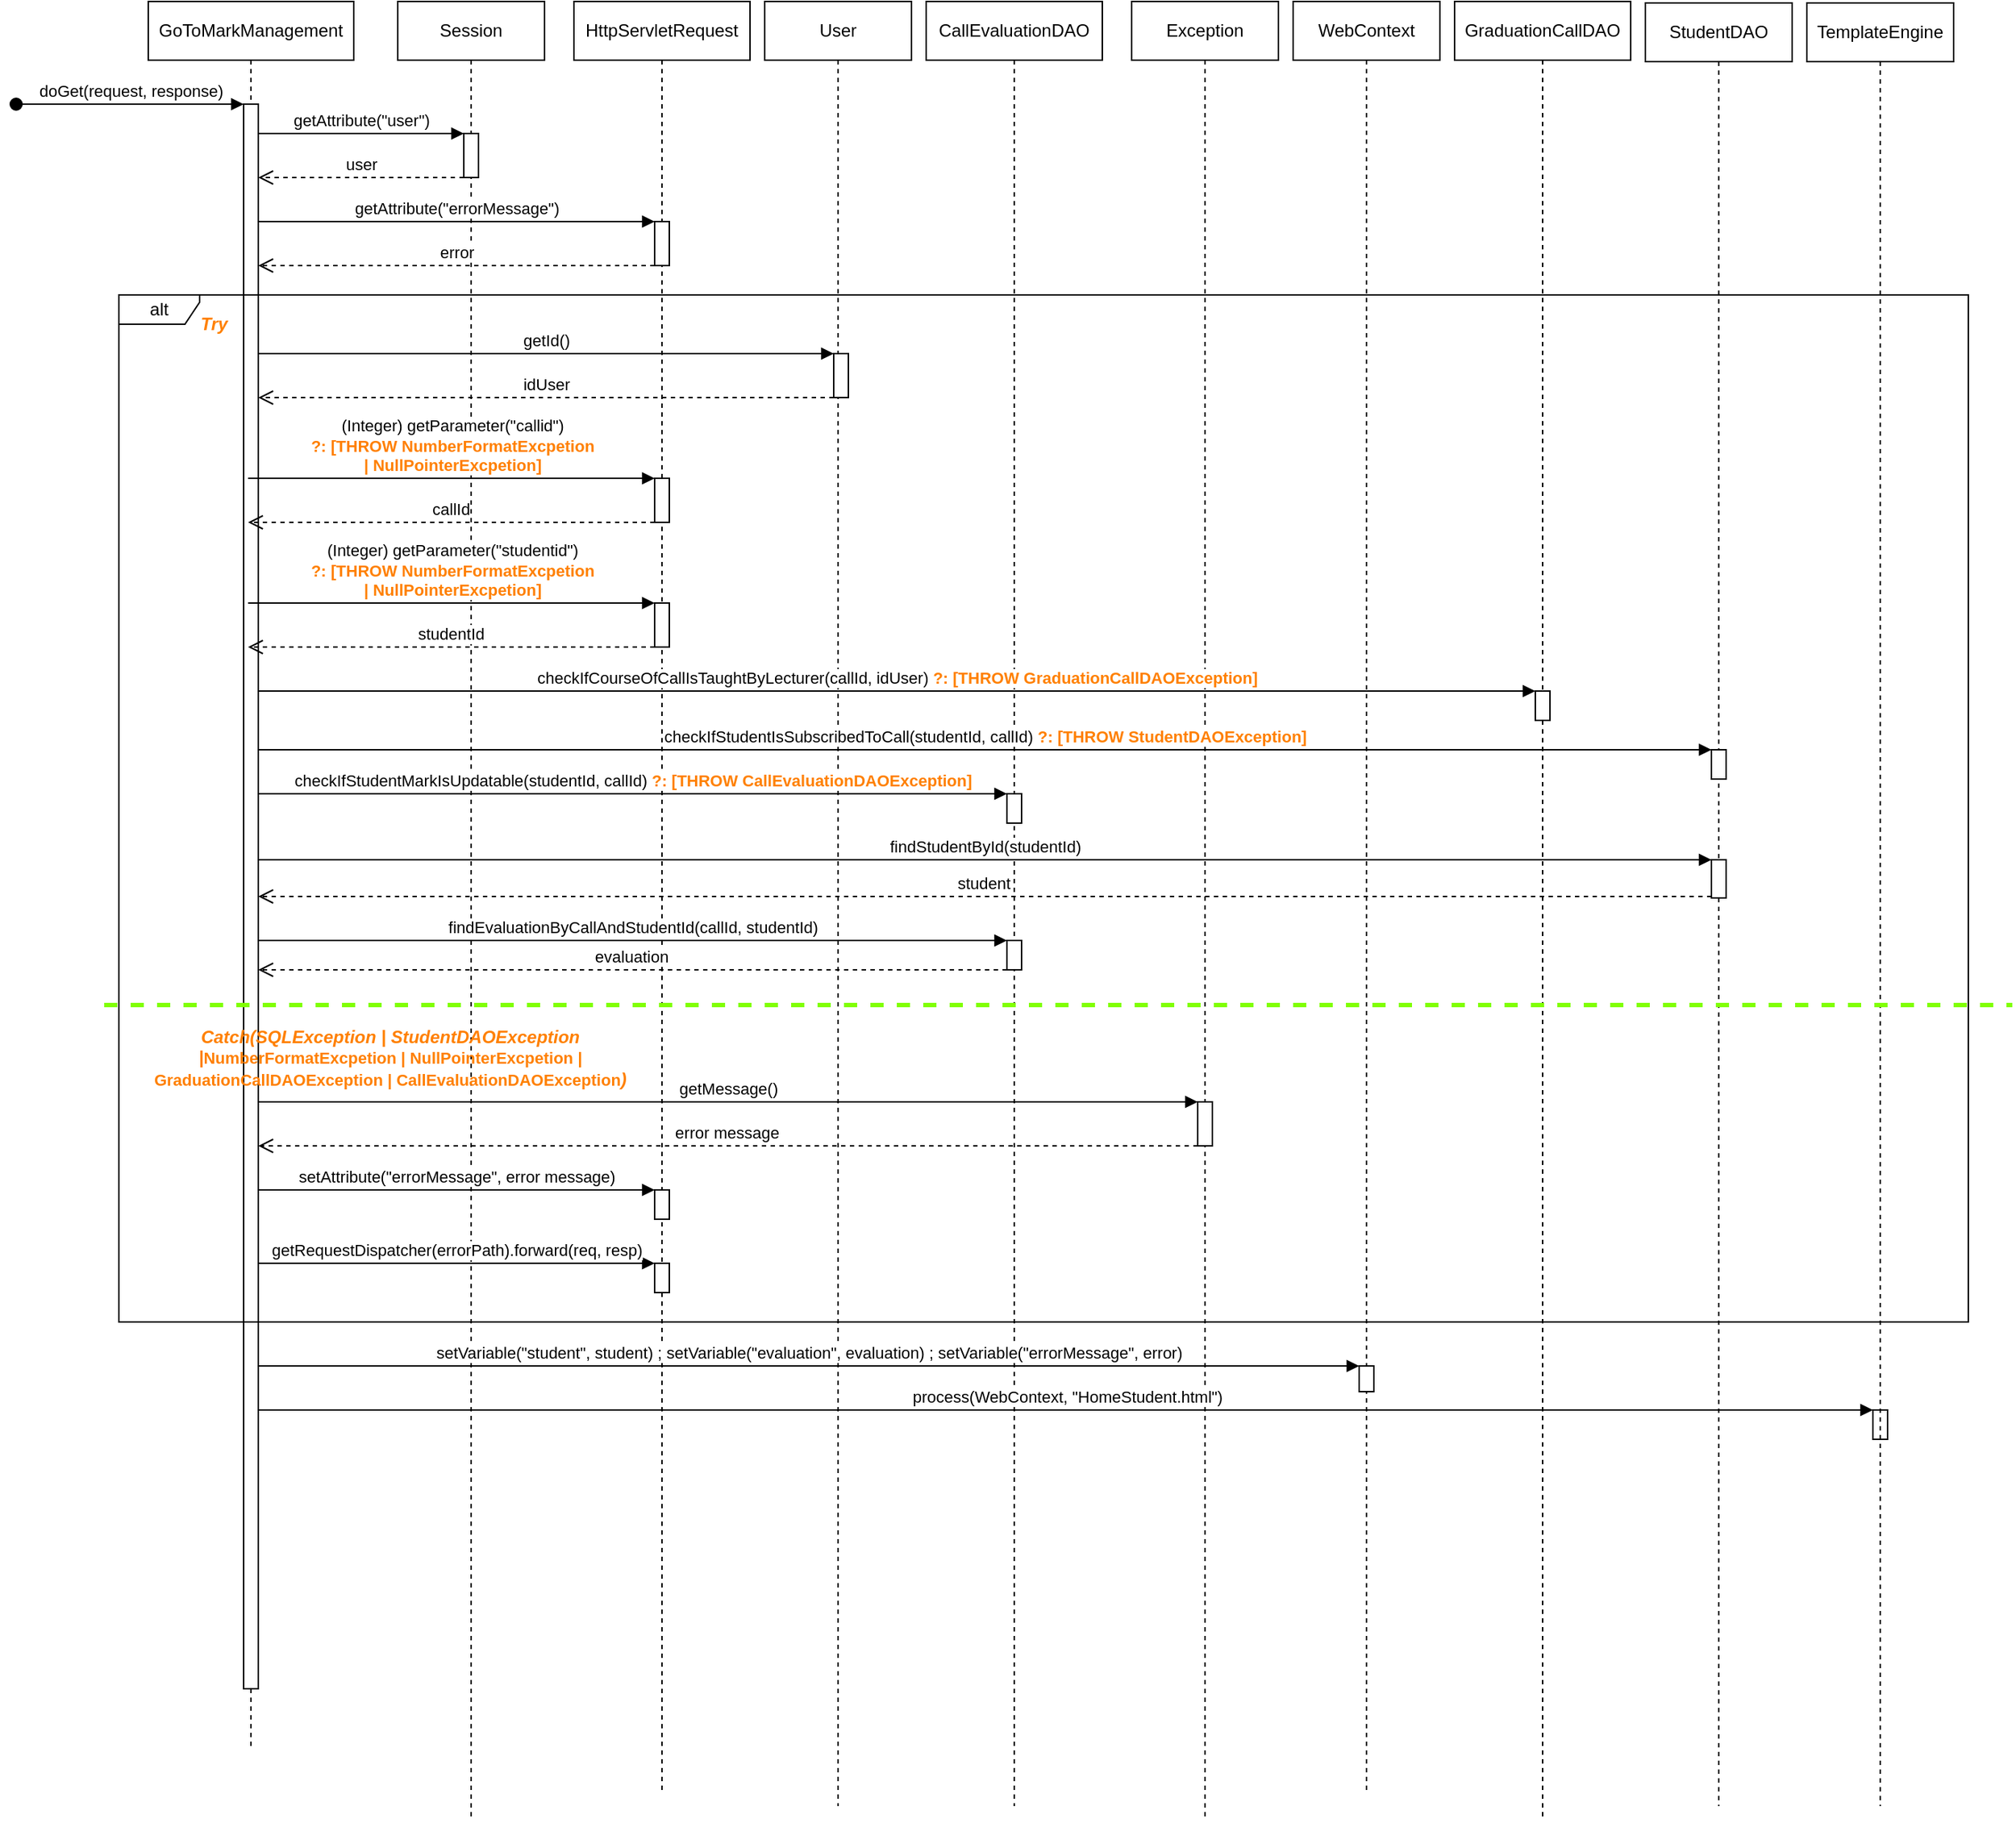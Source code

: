 <mxfile version="21.3.7" type="device">
  <diagram name="Page-1" id="2YBvvXClWsGukQMizWep">
    <mxGraphModel dx="1424" dy="1508" grid="1" gridSize="10" guides="1" tooltips="1" connect="1" arrows="1" fold="1" page="1" pageScale="1" pageWidth="850" pageHeight="1100" math="0" shadow="0">
      <root>
        <mxCell id="0" />
        <mxCell id="1" parent="0" />
        <mxCell id="IqrVllIv2yJcSSQRdT5F-1" value="GoToMarkManagement" style="shape=umlLifeline;perimeter=lifelinePerimeter;whiteSpace=wrap;html=1;container=0;dropTarget=0;collapsible=0;recursiveResize=0;outlineConnect=0;portConstraint=eastwest;newEdgeStyle={&quot;edgeStyle&quot;:&quot;elbowEdgeStyle&quot;,&quot;elbow&quot;:&quot;vertical&quot;,&quot;curved&quot;:0,&quot;rounded&quot;:0};" vertex="1" parent="1">
          <mxGeometry x="290" y="210" width="140" height="1190" as="geometry" />
        </mxCell>
        <mxCell id="IqrVllIv2yJcSSQRdT5F-2" value="doGet(request, response)" style="html=1;verticalAlign=bottom;startArrow=oval;endArrow=block;startSize=8;edgeStyle=elbowEdgeStyle;elbow=vertical;curved=0;rounded=0;" edge="1" parent="IqrVllIv2yJcSSQRdT5F-1" target="IqrVllIv2yJcSSQRdT5F-3">
          <mxGeometry relative="1" as="geometry">
            <mxPoint x="-90" y="70" as="sourcePoint" />
            <mxPoint x="55" y="70" as="targetPoint" />
          </mxGeometry>
        </mxCell>
        <mxCell id="IqrVllIv2yJcSSQRdT5F-3" value="" style="html=1;points=[];perimeter=orthogonalPerimeter;outlineConnect=0;targetShapes=umlLifeline;portConstraint=eastwest;newEdgeStyle={&quot;edgeStyle&quot;:&quot;elbowEdgeStyle&quot;,&quot;elbow&quot;:&quot;vertical&quot;,&quot;curved&quot;:0,&quot;rounded&quot;:0};" vertex="1" parent="IqrVllIv2yJcSSQRdT5F-1">
          <mxGeometry x="65" y="70" width="10" height="1080" as="geometry" />
        </mxCell>
        <mxCell id="IqrVllIv2yJcSSQRdT5F-4" value="Session" style="shape=umlLifeline;perimeter=lifelinePerimeter;whiteSpace=wrap;html=1;container=0;dropTarget=0;collapsible=0;recursiveResize=0;outlineConnect=0;portConstraint=eastwest;newEdgeStyle={&quot;edgeStyle&quot;:&quot;elbowEdgeStyle&quot;,&quot;elbow&quot;:&quot;vertical&quot;,&quot;curved&quot;:0,&quot;rounded&quot;:0};" vertex="1" parent="1">
          <mxGeometry x="460" y="210" width="100" height="1240" as="geometry" />
        </mxCell>
        <mxCell id="IqrVllIv2yJcSSQRdT5F-5" value="" style="html=1;points=[];perimeter=orthogonalPerimeter;outlineConnect=0;targetShapes=umlLifeline;portConstraint=eastwest;newEdgeStyle={&quot;edgeStyle&quot;:&quot;elbowEdgeStyle&quot;,&quot;elbow&quot;:&quot;vertical&quot;,&quot;curved&quot;:0,&quot;rounded&quot;:0};" vertex="1" parent="IqrVllIv2yJcSSQRdT5F-4">
          <mxGeometry x="45" y="90" width="10" height="30" as="geometry" />
        </mxCell>
        <mxCell id="IqrVllIv2yJcSSQRdT5F-8" value="alt" style="shape=umlFrame;whiteSpace=wrap;html=1;pointerEvents=0;width=55;height=20;" vertex="1" parent="1">
          <mxGeometry x="270" y="410" width="1260" height="700" as="geometry" />
        </mxCell>
        <mxCell id="IqrVllIv2yJcSSQRdT5F-9" value="Try" style="text;html=1;align=center;verticalAlign=middle;whiteSpace=wrap;rounded=0;fontStyle=3;fontColor=#FF8000;" vertex="1" parent="1">
          <mxGeometry x="260" y="420" width="150" height="20" as="geometry" />
        </mxCell>
        <mxCell id="IqrVllIv2yJcSSQRdT5F-10" value="getId()" style="html=1;verticalAlign=bottom;endArrow=block;edgeStyle=elbowEdgeStyle;elbow=vertical;curved=0;rounded=0;" edge="1" parent="1" source="IqrVllIv2yJcSSQRdT5F-3" target="IqrVllIv2yJcSSQRdT5F-20">
          <mxGeometry relative="1" as="geometry">
            <mxPoint x="360" y="450" as="sourcePoint" />
            <Array as="points">
              <mxPoint x="422" y="450" />
              <mxPoint x="402" y="460" />
              <mxPoint x="422" y="450" />
            </Array>
            <mxPoint x="507" y="450" as="targetPoint" />
          </mxGeometry>
        </mxCell>
        <mxCell id="IqrVllIv2yJcSSQRdT5F-11" value="HttpServletRequest" style="shape=umlLifeline;perimeter=lifelinePerimeter;whiteSpace=wrap;html=1;container=0;dropTarget=0;collapsible=0;recursiveResize=0;outlineConnect=0;portConstraint=eastwest;newEdgeStyle={&quot;edgeStyle&quot;:&quot;elbowEdgeStyle&quot;,&quot;elbow&quot;:&quot;vertical&quot;,&quot;curved&quot;:0,&quot;rounded&quot;:0};" vertex="1" parent="1">
          <mxGeometry x="580" y="210" width="120" height="1220" as="geometry" />
        </mxCell>
        <mxCell id="IqrVllIv2yJcSSQRdT5F-12" value="" style="html=1;points=[];perimeter=orthogonalPerimeter;outlineConnect=0;targetShapes=umlLifeline;portConstraint=eastwest;newEdgeStyle={&quot;edgeStyle&quot;:&quot;elbowEdgeStyle&quot;,&quot;elbow&quot;:&quot;vertical&quot;,&quot;curved&quot;:0,&quot;rounded&quot;:0};" vertex="1" parent="IqrVllIv2yJcSSQRdT5F-11">
          <mxGeometry x="55" y="150" width="10" height="30" as="geometry" />
        </mxCell>
        <mxCell id="IqrVllIv2yJcSSQRdT5F-13" value="" style="html=1;points=[];perimeter=orthogonalPerimeter;outlineConnect=0;targetShapes=umlLifeline;portConstraint=eastwest;newEdgeStyle={&quot;edgeStyle&quot;:&quot;elbowEdgeStyle&quot;,&quot;elbow&quot;:&quot;vertical&quot;,&quot;curved&quot;:0,&quot;rounded&quot;:0};" vertex="1" parent="IqrVllIv2yJcSSQRdT5F-11">
          <mxGeometry x="55" y="325" width="10" height="30" as="geometry" />
        </mxCell>
        <mxCell id="IqrVllIv2yJcSSQRdT5F-14" value="(Integer) getParameter(&quot;callid&quot;) &lt;br&gt;&lt;b&gt;&lt;font color=&quot;#ff8000&quot;&gt;?: [THROW NumberFormatExcpetion &lt;br&gt;| NullPointerExcpetion]&lt;/font&gt;&lt;/b&gt;" style="html=1;verticalAlign=bottom;endArrow=block;edgeStyle=elbowEdgeStyle;elbow=vertical;curved=0;rounded=0;" edge="1" parent="IqrVllIv2yJcSSQRdT5F-11" target="IqrVllIv2yJcSSQRdT5F-13">
          <mxGeometry relative="1" as="geometry">
            <mxPoint x="-222" y="325" as="sourcePoint" />
            <Array as="points">
              <mxPoint x="-158" y="325" />
              <mxPoint x="-178" y="335" />
              <mxPoint x="-158" y="325" />
            </Array>
            <mxPoint x="-73" y="325" as="targetPoint" />
          </mxGeometry>
        </mxCell>
        <mxCell id="IqrVllIv2yJcSSQRdT5F-15" value="callId" style="html=1;verticalAlign=bottom;endArrow=open;dashed=1;endSize=8;edgeStyle=elbowEdgeStyle;elbow=vertical;curved=0;rounded=0;" edge="1" parent="IqrVllIv2yJcSSQRdT5F-11" source="IqrVllIv2yJcSSQRdT5F-13">
          <mxGeometry x="0.003" relative="1" as="geometry">
            <mxPoint x="-222" y="355" as="targetPoint" />
            <Array as="points">
              <mxPoint x="35" y="355" />
              <mxPoint x="-20" y="355" />
            </Array>
            <mxPoint x="47" y="355" as="sourcePoint" />
            <mxPoint as="offset" />
          </mxGeometry>
        </mxCell>
        <mxCell id="IqrVllIv2yJcSSQRdT5F-56" value="" style="html=1;points=[];perimeter=orthogonalPerimeter;outlineConnect=0;targetShapes=umlLifeline;portConstraint=eastwest;newEdgeStyle={&quot;edgeStyle&quot;:&quot;elbowEdgeStyle&quot;,&quot;elbow&quot;:&quot;vertical&quot;,&quot;curved&quot;:0,&quot;rounded&quot;:0};" vertex="1" parent="IqrVllIv2yJcSSQRdT5F-11">
          <mxGeometry x="55" y="410" width="10" height="30" as="geometry" />
        </mxCell>
        <mxCell id="IqrVllIv2yJcSSQRdT5F-57" value="(Integer) getParameter(&quot;studentid&quot;) &lt;br&gt;&lt;b&gt;&lt;font color=&quot;#ff8000&quot;&gt;?: [THROW NumberFormatExcpetion &lt;br&gt;| NullPointerExcpetion]&lt;/font&gt;&lt;/b&gt;" style="html=1;verticalAlign=bottom;endArrow=block;edgeStyle=elbowEdgeStyle;elbow=vertical;curved=0;rounded=0;" edge="1" parent="IqrVllIv2yJcSSQRdT5F-11" target="IqrVllIv2yJcSSQRdT5F-56">
          <mxGeometry relative="1" as="geometry">
            <mxPoint x="-222" y="410" as="sourcePoint" />
            <Array as="points">
              <mxPoint x="-158" y="410" />
              <mxPoint x="-178" y="420" />
              <mxPoint x="-158" y="410" />
            </Array>
            <mxPoint x="-73" y="410" as="targetPoint" />
          </mxGeometry>
        </mxCell>
        <mxCell id="IqrVllIv2yJcSSQRdT5F-58" value="studentId" style="html=1;verticalAlign=bottom;endArrow=open;dashed=1;endSize=8;edgeStyle=elbowEdgeStyle;elbow=vertical;curved=0;rounded=0;" edge="1" parent="IqrVllIv2yJcSSQRdT5F-11" source="IqrVllIv2yJcSSQRdT5F-56">
          <mxGeometry x="0.003" relative="1" as="geometry">
            <mxPoint x="-222" y="440" as="targetPoint" />
            <Array as="points">
              <mxPoint x="35" y="440" />
              <mxPoint x="-20" y="440" />
            </Array>
            <mxPoint x="47" y="440" as="sourcePoint" />
            <mxPoint as="offset" />
          </mxGeometry>
        </mxCell>
        <mxCell id="IqrVllIv2yJcSSQRdT5F-75" value="" style="html=1;points=[];perimeter=orthogonalPerimeter;outlineConnect=0;targetShapes=umlLifeline;portConstraint=eastwest;newEdgeStyle={&quot;edgeStyle&quot;:&quot;elbowEdgeStyle&quot;,&quot;elbow&quot;:&quot;vertical&quot;,&quot;curved&quot;:0,&quot;rounded&quot;:0};" vertex="1" parent="IqrVllIv2yJcSSQRdT5F-11">
          <mxGeometry x="55" y="810" width="10" height="20" as="geometry" />
        </mxCell>
        <mxCell id="IqrVllIv2yJcSSQRdT5F-76" value="setAttribute(&quot;errorMessage&quot;, error message)" style="html=1;verticalAlign=bottom;endArrow=block;edgeStyle=elbowEdgeStyle;elbow=vertical;curved=0;rounded=0;" edge="1" parent="IqrVllIv2yJcSSQRdT5F-11" target="IqrVllIv2yJcSSQRdT5F-75">
          <mxGeometry relative="1" as="geometry">
            <mxPoint x="-215" y="810" as="sourcePoint" />
            <Array as="points">
              <mxPoint x="-158" y="810" />
              <mxPoint x="-178" y="820" />
              <mxPoint x="-158" y="810" />
            </Array>
            <mxPoint x="-73" y="810" as="targetPoint" />
          </mxGeometry>
        </mxCell>
        <mxCell id="IqrVllIv2yJcSSQRdT5F-78" value="" style="html=1;points=[];perimeter=orthogonalPerimeter;outlineConnect=0;targetShapes=umlLifeline;portConstraint=eastwest;newEdgeStyle={&quot;edgeStyle&quot;:&quot;elbowEdgeStyle&quot;,&quot;elbow&quot;:&quot;vertical&quot;,&quot;curved&quot;:0,&quot;rounded&quot;:0};" vertex="1" parent="IqrVllIv2yJcSSQRdT5F-11">
          <mxGeometry x="55" y="860" width="10" height="20" as="geometry" />
        </mxCell>
        <mxCell id="IqrVllIv2yJcSSQRdT5F-79" value="getRequestDispatcher(errorPath).forward(req, resp)" style="html=1;verticalAlign=bottom;endArrow=block;edgeStyle=elbowEdgeStyle;elbow=vertical;curved=0;rounded=0;" edge="1" parent="IqrVllIv2yJcSSQRdT5F-11" target="IqrVllIv2yJcSSQRdT5F-78">
          <mxGeometry relative="1" as="geometry">
            <mxPoint x="-215" y="860" as="sourcePoint" />
            <Array as="points">
              <mxPoint x="-158" y="860" />
              <mxPoint x="-178" y="870" />
              <mxPoint x="-158" y="860" />
            </Array>
            <mxPoint x="-73" y="860" as="targetPoint" />
          </mxGeometry>
        </mxCell>
        <mxCell id="IqrVllIv2yJcSSQRdT5F-19" value="User" style="shape=umlLifeline;perimeter=lifelinePerimeter;whiteSpace=wrap;html=1;container=0;dropTarget=0;collapsible=0;recursiveResize=0;outlineConnect=0;portConstraint=eastwest;newEdgeStyle={&quot;edgeStyle&quot;:&quot;elbowEdgeStyle&quot;,&quot;elbow&quot;:&quot;vertical&quot;,&quot;curved&quot;:0,&quot;rounded&quot;:0};" vertex="1" parent="1">
          <mxGeometry x="710" y="210" width="100" height="1230" as="geometry" />
        </mxCell>
        <mxCell id="IqrVllIv2yJcSSQRdT5F-20" value="" style="html=1;points=[];perimeter=orthogonalPerimeter;outlineConnect=0;targetShapes=umlLifeline;portConstraint=eastwest;newEdgeStyle={&quot;edgeStyle&quot;:&quot;elbowEdgeStyle&quot;,&quot;elbow&quot;:&quot;vertical&quot;,&quot;curved&quot;:0,&quot;rounded&quot;:0};" vertex="1" parent="IqrVllIv2yJcSSQRdT5F-19">
          <mxGeometry x="47" y="240" width="10" height="30" as="geometry" />
        </mxCell>
        <mxCell id="IqrVllIv2yJcSSQRdT5F-22" value="getAttribute(&quot;errorMessage&quot;)" style="html=1;verticalAlign=bottom;endArrow=block;edgeStyle=elbowEdgeStyle;elbow=vertical;curved=0;rounded=0;" edge="1" parent="1" target="IqrVllIv2yJcSSQRdT5F-12" source="IqrVllIv2yJcSSQRdT5F-3">
          <mxGeometry relative="1" as="geometry">
            <mxPoint x="350" y="360" as="sourcePoint" />
            <Array as="points">
              <mxPoint x="422" y="360" />
              <mxPoint x="402" y="370" />
              <mxPoint x="422" y="360" />
            </Array>
            <mxPoint x="507" y="360" as="targetPoint" />
          </mxGeometry>
        </mxCell>
        <mxCell id="IqrVllIv2yJcSSQRdT5F-23" value="error" style="html=1;verticalAlign=bottom;endArrow=open;dashed=1;endSize=8;edgeStyle=elbowEdgeStyle;elbow=vertical;curved=0;rounded=0;" edge="1" parent="1" source="IqrVllIv2yJcSSQRdT5F-12" target="IqrVllIv2yJcSSQRdT5F-3">
          <mxGeometry x="0.003" relative="1" as="geometry">
            <mxPoint x="480" y="390" as="targetPoint" />
            <Array as="points">
              <mxPoint x="615" y="390" />
              <mxPoint x="560" y="390" />
            </Array>
            <mxPoint x="627" y="390" as="sourcePoint" />
            <mxPoint as="offset" />
          </mxGeometry>
        </mxCell>
        <mxCell id="IqrVllIv2yJcSSQRdT5F-24" value="CallEvaluationDAO" style="shape=umlLifeline;perimeter=lifelinePerimeter;whiteSpace=wrap;html=1;container=0;dropTarget=0;collapsible=0;recursiveResize=0;outlineConnect=0;portConstraint=eastwest;newEdgeStyle={&quot;edgeStyle&quot;:&quot;elbowEdgeStyle&quot;,&quot;elbow&quot;:&quot;vertical&quot;,&quot;curved&quot;:0,&quot;rounded&quot;:0};" vertex="1" parent="1">
          <mxGeometry x="820" y="210" width="120" height="1230" as="geometry" />
        </mxCell>
        <mxCell id="IqrVllIv2yJcSSQRdT5F-67" value="" style="html=1;points=[];perimeter=orthogonalPerimeter;outlineConnect=0;targetShapes=umlLifeline;portConstraint=eastwest;newEdgeStyle={&quot;edgeStyle&quot;:&quot;elbowEdgeStyle&quot;,&quot;elbow&quot;:&quot;vertical&quot;,&quot;curved&quot;:0,&quot;rounded&quot;:0};" vertex="1" parent="IqrVllIv2yJcSSQRdT5F-24">
          <mxGeometry x="55" y="540" width="10" height="20" as="geometry" />
        </mxCell>
        <mxCell id="IqrVllIv2yJcSSQRdT5F-40" value="" style="html=1;points=[];perimeter=orthogonalPerimeter;outlineConnect=0;targetShapes=umlLifeline;portConstraint=eastwest;newEdgeStyle={&quot;edgeStyle&quot;:&quot;elbowEdgeStyle&quot;,&quot;elbow&quot;:&quot;vertical&quot;,&quot;curved&quot;:0,&quot;rounded&quot;:0};" vertex="1" parent="IqrVllIv2yJcSSQRdT5F-24">
          <mxGeometry x="55" y="640" width="10" height="20" as="geometry" />
        </mxCell>
        <mxCell id="IqrVllIv2yJcSSQRdT5F-27" value="idUser" style="html=1;verticalAlign=bottom;endArrow=open;dashed=1;endSize=8;edgeStyle=elbowEdgeStyle;elbow=vertical;curved=0;rounded=0;" edge="1" parent="1" source="IqrVllIv2yJcSSQRdT5F-20" target="IqrVllIv2yJcSSQRdT5F-3">
          <mxGeometry x="0.003" relative="1" as="geometry">
            <mxPoint x="620" y="480" as="targetPoint" />
            <Array as="points">
              <mxPoint x="755" y="480" />
              <mxPoint x="700" y="480" />
            </Array>
            <mxPoint x="770" y="480" as="sourcePoint" />
            <mxPoint as="offset" />
          </mxGeometry>
        </mxCell>
        <mxCell id="IqrVllIv2yJcSSQRdT5F-28" value="Exception" style="shape=umlLifeline;perimeter=lifelinePerimeter;whiteSpace=wrap;html=1;container=0;dropTarget=0;collapsible=0;recursiveResize=0;outlineConnect=0;portConstraint=eastwest;newEdgeStyle={&quot;edgeStyle&quot;:&quot;elbowEdgeStyle&quot;,&quot;elbow&quot;:&quot;vertical&quot;,&quot;curved&quot;:0,&quot;rounded&quot;:0};" vertex="1" parent="1">
          <mxGeometry x="960" y="210" width="100" height="1240" as="geometry" />
        </mxCell>
        <mxCell id="IqrVllIv2yJcSSQRdT5F-30" value="" style="html=1;points=[];perimeter=orthogonalPerimeter;outlineConnect=0;targetShapes=umlLifeline;portConstraint=eastwest;newEdgeStyle={&quot;edgeStyle&quot;:&quot;elbowEdgeStyle&quot;,&quot;elbow&quot;:&quot;vertical&quot;,&quot;curved&quot;:0,&quot;rounded&quot;:0};" vertex="1" parent="IqrVllIv2yJcSSQRdT5F-28">
          <mxGeometry x="45" y="750" width="10" height="30" as="geometry" />
        </mxCell>
        <mxCell id="IqrVllIv2yJcSSQRdT5F-35" value="WebContext" style="shape=umlLifeline;perimeter=lifelinePerimeter;whiteSpace=wrap;html=1;container=0;dropTarget=0;collapsible=0;recursiveResize=0;outlineConnect=0;portConstraint=eastwest;newEdgeStyle={&quot;edgeStyle&quot;:&quot;elbowEdgeStyle&quot;,&quot;elbow&quot;:&quot;vertical&quot;,&quot;curved&quot;:0,&quot;rounded&quot;:0};" vertex="1" parent="1">
          <mxGeometry x="1070" y="210" width="100" height="1220" as="geometry" />
        </mxCell>
        <mxCell id="IqrVllIv2yJcSSQRdT5F-54" value="" style="html=1;points=[];perimeter=orthogonalPerimeter;outlineConnect=0;targetShapes=umlLifeline;portConstraint=eastwest;newEdgeStyle={&quot;edgeStyle&quot;:&quot;elbowEdgeStyle&quot;,&quot;elbow&quot;:&quot;vertical&quot;,&quot;curved&quot;:0,&quot;rounded&quot;:0};" vertex="1" parent="IqrVllIv2yJcSSQRdT5F-35">
          <mxGeometry x="395" y="960" width="10" height="20" as="geometry" />
        </mxCell>
        <mxCell id="IqrVllIv2yJcSSQRdT5F-33" value="setVariable(&quot;student&quot;, student) ; setVariable(&quot;evaluation&quot;, evaluation) ; setVariable(&quot;errorMessage&quot;, error)" style="html=1;verticalAlign=bottom;endArrow=block;edgeStyle=elbowEdgeStyle;elbow=vertical;curved=0;rounded=0;" edge="1" parent="IqrVllIv2yJcSSQRdT5F-35" target="IqrVllIv2yJcSSQRdT5F-36">
          <mxGeometry relative="1" as="geometry">
            <mxPoint x="-705" y="930" as="sourcePoint" />
            <Array as="points">
              <mxPoint x="20" y="930" />
              <mxPoint x="10" y="920" />
              <mxPoint x="-280" y="950" />
              <mxPoint x="-238" y="940" />
              <mxPoint x="-268" y="950" />
              <mxPoint x="-488" y="961" />
              <mxPoint x="-626" y="950" />
              <mxPoint x="-646" y="960" />
              <mxPoint x="-626" y="950" />
            </Array>
            <mxPoint x="-83" y="940" as="targetPoint" />
          </mxGeometry>
        </mxCell>
        <mxCell id="IqrVllIv2yJcSSQRdT5F-34" value="process(WebContext, &quot;HomeStudent.html&quot;)" style="html=1;verticalAlign=bottom;endArrow=block;edgeStyle=elbowEdgeStyle;elbow=vertical;curved=0;rounded=0;" edge="1" parent="IqrVllIv2yJcSSQRdT5F-35" target="IqrVllIv2yJcSSQRdT5F-54">
          <mxGeometry x="0.001" relative="1" as="geometry">
            <mxPoint x="-705" y="960" as="sourcePoint" />
            <Array as="points">
              <mxPoint x="160" y="960" />
              <mxPoint x="-110" y="1030" />
              <mxPoint x="90" y="1080" />
              <mxPoint x="200" y="990.5" />
              <mxPoint x="-278" y="986.5" />
              <mxPoint x="-236" y="976.5" />
              <mxPoint x="-266" y="986.5" />
              <mxPoint x="-486" y="997.5" />
              <mxPoint x="-624" y="986.5" />
              <mxPoint x="-644" y="996.5" />
              <mxPoint x="-624" y="986.5" />
            </Array>
            <mxPoint x="150" y="1040.5" as="targetPoint" />
            <mxPoint as="offset" />
          </mxGeometry>
        </mxCell>
        <mxCell id="IqrVllIv2yJcSSQRdT5F-36" value="" style="html=1;points=[];perimeter=orthogonalPerimeter;outlineConnect=0;targetShapes=umlLifeline;portConstraint=eastwest;newEdgeStyle={&quot;edgeStyle&quot;:&quot;elbowEdgeStyle&quot;,&quot;elbow&quot;:&quot;vertical&quot;,&quot;curved&quot;:0,&quot;rounded&quot;:0};" vertex="1" parent="IqrVllIv2yJcSSQRdT5F-35">
          <mxGeometry x="45" y="930" width="10" height="17.5" as="geometry" />
        </mxCell>
        <mxCell id="IqrVllIv2yJcSSQRdT5F-38" value="GraduationCallDAO" style="shape=umlLifeline;perimeter=lifelinePerimeter;whiteSpace=wrap;html=1;container=0;dropTarget=0;collapsible=0;recursiveResize=0;outlineConnect=0;portConstraint=eastwest;newEdgeStyle={&quot;edgeStyle&quot;:&quot;elbowEdgeStyle&quot;,&quot;elbow&quot;:&quot;vertical&quot;,&quot;curved&quot;:0,&quot;rounded&quot;:0};" vertex="1" parent="1">
          <mxGeometry x="1180" y="210" width="120" height="1240" as="geometry" />
        </mxCell>
        <mxCell id="IqrVllIv2yJcSSQRdT5F-39" value="" style="html=1;points=[];perimeter=orthogonalPerimeter;outlineConnect=0;targetShapes=umlLifeline;portConstraint=eastwest;newEdgeStyle={&quot;edgeStyle&quot;:&quot;elbowEdgeStyle&quot;,&quot;elbow&quot;:&quot;vertical&quot;,&quot;curved&quot;:0,&quot;rounded&quot;:0};" vertex="1" parent="IqrVllIv2yJcSSQRdT5F-38">
          <mxGeometry x="55" y="470" width="10" height="20" as="geometry" />
        </mxCell>
        <mxCell id="IqrVllIv2yJcSSQRdT5F-41" value="StudentDAO" style="shape=umlLifeline;perimeter=lifelinePerimeter;whiteSpace=wrap;html=1;container=0;dropTarget=0;collapsible=0;recursiveResize=0;outlineConnect=0;portConstraint=eastwest;newEdgeStyle={&quot;edgeStyle&quot;:&quot;elbowEdgeStyle&quot;,&quot;elbow&quot;:&quot;vertical&quot;,&quot;curved&quot;:0,&quot;rounded&quot;:0};" vertex="1" parent="1">
          <mxGeometry x="1310" y="211" width="100" height="1229" as="geometry" />
        </mxCell>
        <mxCell id="IqrVllIv2yJcSSQRdT5F-65" value="" style="html=1;points=[];perimeter=orthogonalPerimeter;outlineConnect=0;targetShapes=umlLifeline;portConstraint=eastwest;newEdgeStyle={&quot;edgeStyle&quot;:&quot;elbowEdgeStyle&quot;,&quot;elbow&quot;:&quot;vertical&quot;,&quot;curved&quot;:0,&quot;rounded&quot;:0};" vertex="1" parent="IqrVllIv2yJcSSQRdT5F-41">
          <mxGeometry x="45" y="509" width="10" height="20" as="geometry" />
        </mxCell>
        <mxCell id="IqrVllIv2yJcSSQRdT5F-70" value="" style="html=1;points=[];perimeter=orthogonalPerimeter;outlineConnect=0;targetShapes=umlLifeline;portConstraint=eastwest;newEdgeStyle={&quot;edgeStyle&quot;:&quot;elbowEdgeStyle&quot;,&quot;elbow&quot;:&quot;vertical&quot;,&quot;curved&quot;:0,&quot;rounded&quot;:0};" vertex="1" parent="IqrVllIv2yJcSSQRdT5F-41">
          <mxGeometry x="45" y="584" width="10" height="26" as="geometry" />
        </mxCell>
        <mxCell id="IqrVllIv2yJcSSQRdT5F-71" value="findStudentById(studentId)" style="html=1;verticalAlign=bottom;endArrow=block;edgeStyle=elbowEdgeStyle;elbow=vertical;curved=0;rounded=0;" edge="1" parent="IqrVllIv2yJcSSQRdT5F-41" target="IqrVllIv2yJcSSQRdT5F-70">
          <mxGeometry x="-0.001" relative="1" as="geometry">
            <mxPoint x="-945" y="584" as="sourcePoint" />
            <Array as="points">
              <mxPoint x="-115" y="584" />
              <mxPoint x="-155" y="594" />
              <mxPoint x="-741" y="775.5" />
              <mxPoint x="-879" y="764.5" />
              <mxPoint x="-899" y="774.5" />
              <mxPoint x="-879" y="764.5" />
            </Array>
            <mxPoint x="-70" y="584" as="targetPoint" />
            <mxPoint as="offset" />
          </mxGeometry>
        </mxCell>
        <mxCell id="IqrVllIv2yJcSSQRdT5F-53" value="TemplateEngine" style="shape=umlLifeline;perimeter=lifelinePerimeter;whiteSpace=wrap;html=1;container=0;dropTarget=0;collapsible=0;recursiveResize=0;outlineConnect=0;portConstraint=eastwest;newEdgeStyle={&quot;edgeStyle&quot;:&quot;elbowEdgeStyle&quot;,&quot;elbow&quot;:&quot;vertical&quot;,&quot;curved&quot;:0,&quot;rounded&quot;:0};" vertex="1" parent="1">
          <mxGeometry x="1420" y="211" width="100" height="1229" as="geometry" />
        </mxCell>
        <mxCell id="IqrVllIv2yJcSSQRdT5F-6" value="getAttribute(&quot;user&quot;)" style="html=1;verticalAlign=bottom;endArrow=block;edgeStyle=elbowEdgeStyle;elbow=vertical;curved=0;rounded=0;" edge="1" parent="1" target="IqrVllIv2yJcSSQRdT5F-5" source="IqrVllIv2yJcSSQRdT5F-3">
          <mxGeometry relative="1" as="geometry">
            <mxPoint x="358" y="300" as="sourcePoint" />
            <Array as="points">
              <mxPoint x="420" y="300" />
              <mxPoint x="400" y="310" />
              <mxPoint x="420" y="300" />
            </Array>
            <mxPoint x="530" y="300" as="targetPoint" />
          </mxGeometry>
        </mxCell>
        <mxCell id="IqrVllIv2yJcSSQRdT5F-7" value="user" style="html=1;verticalAlign=bottom;endArrow=open;dashed=1;endSize=8;edgeStyle=elbowEdgeStyle;elbow=vertical;curved=0;rounded=0;" edge="1" parent="1" source="IqrVllIv2yJcSSQRdT5F-5" target="IqrVllIv2yJcSSQRdT5F-3">
          <mxGeometry x="0.003" relative="1" as="geometry">
            <mxPoint x="358" y="330" as="targetPoint" />
            <Array as="points">
              <mxPoint x="493" y="330" />
              <mxPoint x="438" y="330" />
            </Array>
            <mxPoint x="508" y="330" as="sourcePoint" />
            <mxPoint as="offset" />
          </mxGeometry>
        </mxCell>
        <mxCell id="IqrVllIv2yJcSSQRdT5F-46" value="checkIfCourseOfCallIsTaughtByLecturer(callId, idUser) &lt;b&gt;&lt;font color=&quot;#ff8000&quot;&gt;?: [THROW GraduationCallDAOException]&lt;/font&gt;&lt;/b&gt;" style="html=1;verticalAlign=bottom;endArrow=block;edgeStyle=elbowEdgeStyle;elbow=vertical;curved=0;rounded=0;" edge="1" parent="1" target="IqrVllIv2yJcSSQRdT5F-39" source="IqrVllIv2yJcSSQRdT5F-3">
          <mxGeometry x="-0.001" relative="1" as="geometry">
            <mxPoint x="360" y="871.5" as="sourcePoint" />
            <Array as="points">
              <mxPoint x="1190" y="680" />
              <mxPoint x="1150" y="690" />
              <mxPoint x="564" y="871.5" />
              <mxPoint x="426" y="860.5" />
              <mxPoint x="406" y="870.5" />
              <mxPoint x="426" y="860.5" />
            </Array>
            <mxPoint x="869" y="871.5" as="targetPoint" />
            <mxPoint as="offset" />
          </mxGeometry>
        </mxCell>
        <mxCell id="IqrVllIv2yJcSSQRdT5F-66" value="checkIfStudentIsSubscribedToCall(studentId, callId) &lt;b&gt;&lt;font color=&quot;#ff8000&quot;&gt;?: [THROW StudentDAOException]&lt;/font&gt;&lt;/b&gt;" style="html=1;verticalAlign=bottom;endArrow=block;edgeStyle=elbowEdgeStyle;elbow=vertical;curved=0;rounded=0;" edge="1" parent="1" source="IqrVllIv2yJcSSQRdT5F-3" target="IqrVllIv2yJcSSQRdT5F-65">
          <mxGeometry x="-0.001" relative="1" as="geometry">
            <mxPoint x="370" y="720" as="sourcePoint" />
            <Array as="points">
              <mxPoint x="1195" y="720" />
              <mxPoint x="1155" y="730" />
              <mxPoint x="569" y="911.5" />
              <mxPoint x="431" y="900.5" />
              <mxPoint x="411" y="910.5" />
              <mxPoint x="431" y="900.5" />
            </Array>
            <mxPoint x="1240" y="720" as="targetPoint" />
            <mxPoint as="offset" />
          </mxGeometry>
        </mxCell>
        <mxCell id="IqrVllIv2yJcSSQRdT5F-69" value="checkIfStudentMarkIsUpdatable(studentId, callId) &lt;b&gt;&lt;font color=&quot;#ff8000&quot;&gt;?: [THROW CallEvaluationDAOException]&lt;/font&gt;&lt;/b&gt;" style="html=1;verticalAlign=bottom;endArrow=block;edgeStyle=elbowEdgeStyle;elbow=vertical;curved=0;rounded=0;" edge="1" parent="1" source="IqrVllIv2yJcSSQRdT5F-3" target="IqrVllIv2yJcSSQRdT5F-67">
          <mxGeometry relative="1" as="geometry">
            <mxPoint x="375" y="760" as="sourcePoint" />
            <Array as="points">
              <mxPoint x="680" y="750" />
              <mxPoint x="432" y="760" />
              <mxPoint x="412" y="770" />
              <mxPoint x="432" y="760" />
            </Array>
            <mxPoint x="767" y="760" as="targetPoint" />
          </mxGeometry>
        </mxCell>
        <mxCell id="IqrVllIv2yJcSSQRdT5F-72" value="student" style="html=1;verticalAlign=bottom;endArrow=open;dashed=1;endSize=8;edgeStyle=elbowEdgeStyle;elbow=vertical;curved=0;rounded=0;" edge="1" parent="1" source="IqrVllIv2yJcSSQRdT5F-70" target="IqrVllIv2yJcSSQRdT5F-3">
          <mxGeometry x="0.003" relative="1" as="geometry">
            <mxPoint x="960" y="819.23" as="targetPoint" />
            <Array as="points">
              <mxPoint x="1210" y="820" />
            </Array>
            <mxPoint x="1350" y="820" as="sourcePoint" />
            <mxPoint as="offset" />
          </mxGeometry>
        </mxCell>
        <mxCell id="IqrVllIv2yJcSSQRdT5F-50" value="evaluation" style="html=1;verticalAlign=bottom;endArrow=open;dashed=1;endSize=8;edgeStyle=elbowEdgeStyle;elbow=vertical;curved=0;rounded=0;" edge="1" parent="1" source="IqrVllIv2yJcSSQRdT5F-40" target="IqrVllIv2yJcSSQRdT5F-3">
          <mxGeometry x="0.003" relative="1" as="geometry">
            <mxPoint x="365" y="981" as="targetPoint" />
            <Array as="points">
              <mxPoint x="730" y="870" />
              <mxPoint x="1164" y="981" />
              <mxPoint x="904" y="891" />
              <mxPoint x="1109" y="880" />
              <mxPoint x="1054" y="880" />
            </Array>
            <mxPoint x="1232" y="980" as="sourcePoint" />
            <mxPoint as="offset" />
          </mxGeometry>
        </mxCell>
        <mxCell id="IqrVllIv2yJcSSQRdT5F-49" value="findEvaluationByCallAndStudentId(callId, studentId)" style="html=1;verticalAlign=bottom;endArrow=block;edgeStyle=elbowEdgeStyle;elbow=vertical;curved=0;rounded=0;" edge="1" parent="1" source="IqrVllIv2yJcSSQRdT5F-3" target="IqrVllIv2yJcSSQRdT5F-40">
          <mxGeometry x="-0.001" relative="1" as="geometry">
            <mxPoint x="365" y="960" as="sourcePoint" />
            <Array as="points">
              <mxPoint x="750" y="850" />
              <mxPoint x="564" y="960" />
              <mxPoint x="426" y="949" />
              <mxPoint x="406" y="959" />
              <mxPoint x="426" y="949" />
            </Array>
            <mxPoint x="1235" y="960.5" as="targetPoint" />
            <mxPoint as="offset" />
          </mxGeometry>
        </mxCell>
        <mxCell id="IqrVllIv2yJcSSQRdT5F-29" value="" style="line;strokeWidth=3;align=left;verticalAlign=middle;spacingTop=-1;spacingLeft=3;spacingRight=3;rotatable=0;labelPosition=right;points=[];portConstraint=eastwest;dashed=1;strokeColor=#80FF00;" vertex="1" parent="1">
          <mxGeometry x="260" y="890" width="1300" height="8" as="geometry" />
        </mxCell>
        <mxCell id="IqrVllIv2yJcSSQRdT5F-31" value="getMessage()" style="html=1;verticalAlign=bottom;endArrow=block;edgeStyle=elbowEdgeStyle;elbow=vertical;curved=0;rounded=0;" edge="1" parent="1" target="IqrVllIv2yJcSSQRdT5F-30" source="IqrVllIv2yJcSSQRdT5F-3">
          <mxGeometry relative="1" as="geometry">
            <mxPoint x="368" y="960.0" as="sourcePoint" />
            <Array as="points">
              <mxPoint x="830" y="960" />
              <mxPoint x="800" y="970" />
              <mxPoint x="580" y="981" />
              <mxPoint x="442" y="970" />
              <mxPoint x="422" y="980" />
              <mxPoint x="442" y="970" />
            </Array>
            <mxPoint x="885" y="981" as="targetPoint" />
          </mxGeometry>
        </mxCell>
        <mxCell id="IqrVllIv2yJcSSQRdT5F-32" value="error message" style="html=1;verticalAlign=bottom;endArrow=open;dashed=1;endSize=8;edgeStyle=elbowEdgeStyle;elbow=vertical;curved=0;rounded=0;" edge="1" parent="1" source="IqrVllIv2yJcSSQRdT5F-30" target="IqrVllIv2yJcSSQRdT5F-3">
          <mxGeometry x="0.003" relative="1" as="geometry">
            <mxPoint x="368" y="990.0" as="targetPoint" />
            <Array as="points">
              <mxPoint x="672" y="990" />
              <mxPoint x="877" y="979" />
              <mxPoint x="822" y="979" />
            </Array>
            <mxPoint x="987" y="990" as="sourcePoint" />
            <mxPoint as="offset" />
          </mxGeometry>
        </mxCell>
        <mxCell id="IqrVllIv2yJcSSQRdT5F-51" value="Catch(SQLException | StudentDAOException |&lt;b style=&quot;color: rgb(240, 240, 240); font-size: 11px; font-style: normal;&quot;&gt;&lt;font color=&quot;#ff8000&quot;&gt;NumberFormatExcpetion | NullPointerExcpetion | GraduationCallDAOException | CallEvaluationDAOException&lt;/font&gt;&lt;/b&gt;)" style="text;html=1;align=center;verticalAlign=middle;whiteSpace=wrap;rounded=0;fontStyle=3;fontColor=#FF8000;" vertex="1" parent="1">
          <mxGeometry x="290" y="919.5" width="330" height="20" as="geometry" />
        </mxCell>
      </root>
    </mxGraphModel>
  </diagram>
</mxfile>
